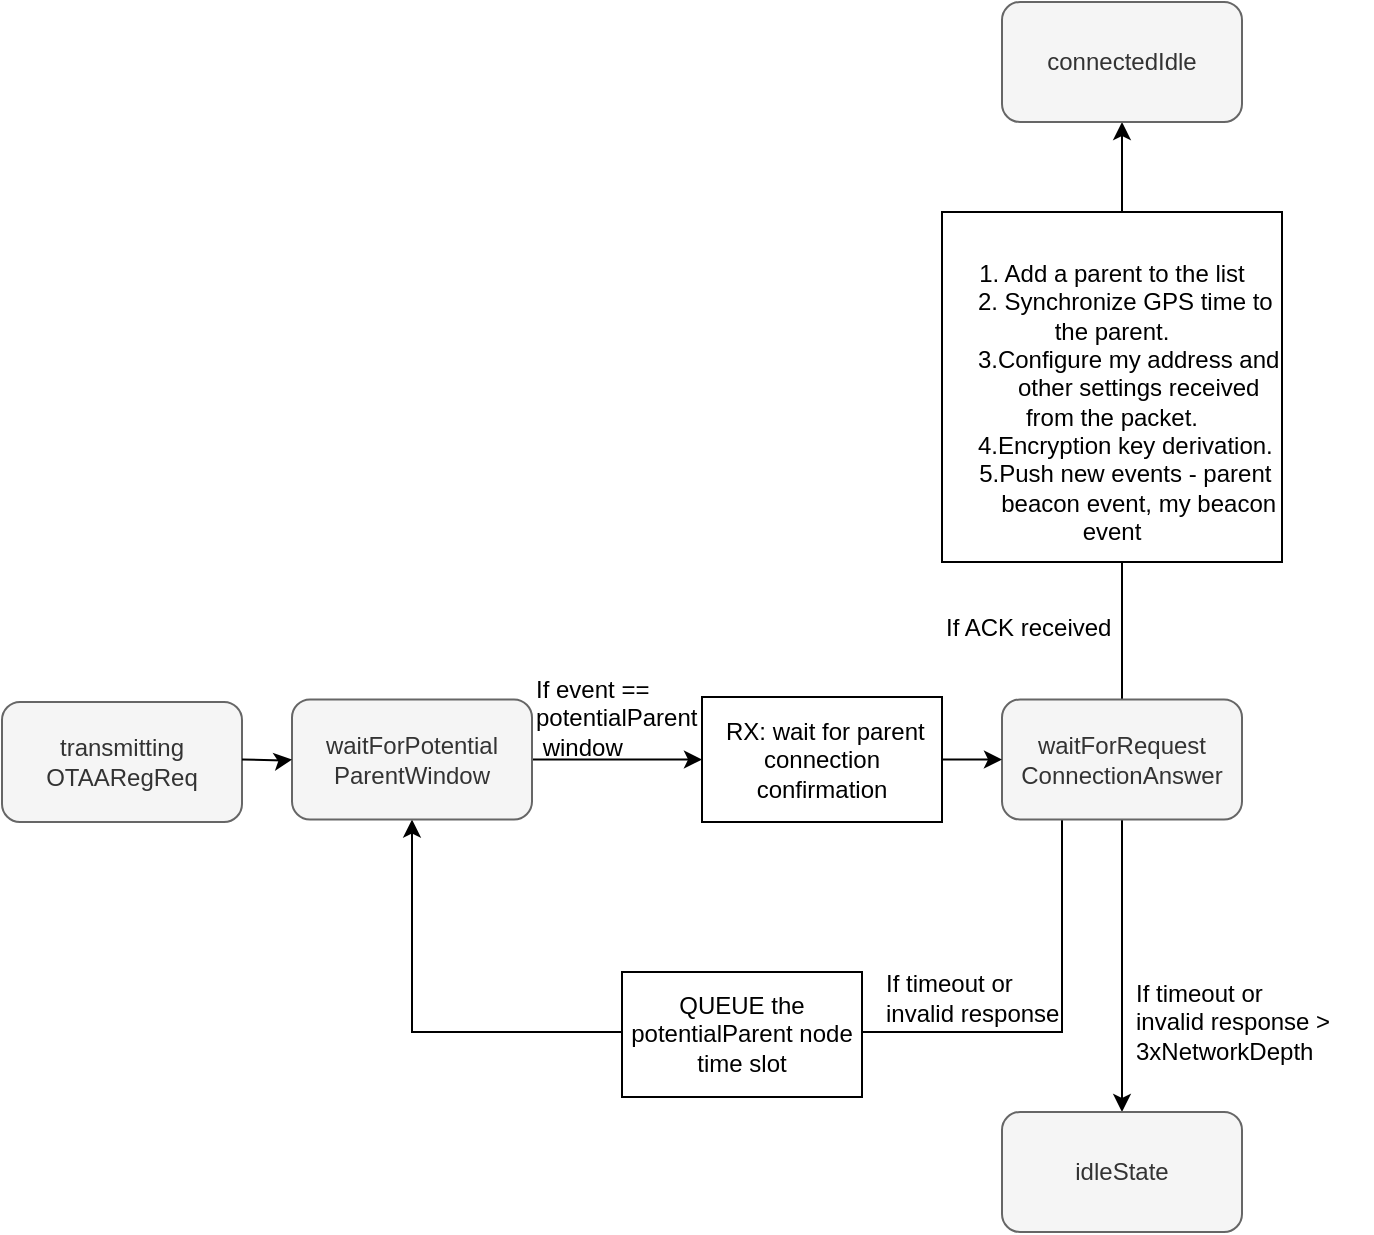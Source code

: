 <mxfile version="22.1.0" type="device">
  <diagram name="Page-1" id="fIDpOyRQobxb_MCxYIHS">
    <mxGraphModel dx="1434" dy="911" grid="1" gridSize="5" guides="1" tooltips="1" connect="1" arrows="1" fold="1" page="1" pageScale="1" pageWidth="850" pageHeight="1100" math="0" shadow="0">
      <root>
        <mxCell id="0" />
        <mxCell id="1" parent="0" />
        <mxCell id="QJhU5oRQL1Jb571ihN6a-77" value="&lt;div&gt;transmitting&lt;/div&gt;&lt;div&gt;OTAARegReq&lt;/div&gt;" style="rounded=1;whiteSpace=wrap;html=1;fillColor=#f5f5f5;fontColor=#333333;strokeColor=#666666;" parent="1" vertex="1">
          <mxGeometry x="705" y="975" width="120" height="60" as="geometry" />
        </mxCell>
        <mxCell id="QJhU5oRQL1Jb571ihN6a-79" style="edgeStyle=orthogonalEdgeStyle;rounded=0;orthogonalLoop=1;jettySize=auto;html=1;exitX=0.25;exitY=1;exitDx=0;exitDy=0;entryX=0.5;entryY=1;entryDx=0;entryDy=0;" parent="1" source="QJhU5oRQL1Jb571ihN6a-80" target="QJhU5oRQL1Jb571ihN6a-86" edge="1">
          <mxGeometry relative="1" as="geometry">
            <Array as="points">
              <mxPoint x="1235" y="1140" />
              <mxPoint x="910" y="1140" />
            </Array>
          </mxGeometry>
        </mxCell>
        <mxCell id="QJhU5oRQL1Jb571ihN6a-97" style="edgeStyle=orthogonalEdgeStyle;rounded=0;orthogonalLoop=1;jettySize=auto;html=1;exitX=0.5;exitY=0;exitDx=0;exitDy=0;entryX=0.5;entryY=1;entryDx=0;entryDy=0;" parent="1" source="QJhU5oRQL1Jb571ihN6a-80" target="QJhU5oRQL1Jb571ihN6a-94" edge="1">
          <mxGeometry relative="1" as="geometry" />
        </mxCell>
        <mxCell id="H4dIKK-zUDVW9IUX0KOT-1" style="edgeStyle=orthogonalEdgeStyle;rounded=0;orthogonalLoop=1;jettySize=auto;html=1;exitX=0.5;exitY=1;exitDx=0;exitDy=0;entryX=0.5;entryY=0;entryDx=0;entryDy=0;" edge="1" parent="1" source="QJhU5oRQL1Jb571ihN6a-80" target="QJhU5oRQL1Jb571ihN6a-95">
          <mxGeometry relative="1" as="geometry" />
        </mxCell>
        <mxCell id="QJhU5oRQL1Jb571ihN6a-80" value="&lt;div&gt;waitForRequest&lt;br&gt;ConnectionAnswer&lt;br&gt;&lt;/div&gt;" style="rounded=1;whiteSpace=wrap;html=1;fillColor=#f5f5f5;fontColor=#333333;strokeColor=#666666;" parent="1" vertex="1">
          <mxGeometry x="1205" y="973.75" width="120" height="60" as="geometry" />
        </mxCell>
        <mxCell id="QJhU5oRQL1Jb571ihN6a-81" value="" style="edgeStyle=orthogonalEdgeStyle;rounded=0;orthogonalLoop=1;jettySize=auto;html=1;" parent="1" source="QJhU5oRQL1Jb571ihN6a-82" target="QJhU5oRQL1Jb571ihN6a-80" edge="1">
          <mxGeometry relative="1" as="geometry" />
        </mxCell>
        <mxCell id="QJhU5oRQL1Jb571ihN6a-82" value="&amp;nbsp;RX: wait for parent connection confirmation" style="rounded=0;whiteSpace=wrap;html=1;" parent="1" vertex="1">
          <mxGeometry x="1055" y="972.5" width="120" height="62.5" as="geometry" />
        </mxCell>
        <mxCell id="QJhU5oRQL1Jb571ihN6a-84" value="If timeout or&lt;br&gt;&lt;div&gt;invalid response &amp;gt;&amp;nbsp;&lt;/div&gt;&lt;div&gt;3xNetworkDepth&lt;/div&gt;" style="text;html=1;align=left;verticalAlign=middle;resizable=0;points=[];autosize=1;" parent="1" vertex="1">
          <mxGeometry x="1270" y="1105" width="120" height="60" as="geometry" />
        </mxCell>
        <mxCell id="QJhU5oRQL1Jb571ihN6a-85" style="edgeStyle=orthogonalEdgeStyle;rounded=0;orthogonalLoop=1;jettySize=auto;html=1;exitX=1;exitY=0.5;exitDx=0;exitDy=0;entryX=0;entryY=0.5;entryDx=0;entryDy=0;" parent="1" source="QJhU5oRQL1Jb571ihN6a-86" target="QJhU5oRQL1Jb571ihN6a-82" edge="1">
          <mxGeometry relative="1" as="geometry" />
        </mxCell>
        <mxCell id="QJhU5oRQL1Jb571ihN6a-86" value="&lt;div&gt;waitForPotential&lt;/div&gt;&lt;div&gt;ParentWindow&lt;/div&gt;" style="rounded=1;whiteSpace=wrap;html=1;fillColor=#f5f5f5;fontColor=#333333;strokeColor=#666666;" parent="1" vertex="1">
          <mxGeometry x="850" y="973.75" width="120" height="60" as="geometry" />
        </mxCell>
        <mxCell id="QJhU5oRQL1Jb571ihN6a-87" style="edgeStyle=orthogonalEdgeStyle;rounded=0;orthogonalLoop=1;jettySize=auto;html=1;exitX=1;exitY=0.5;exitDx=0;exitDy=0;" parent="1" target="QJhU5oRQL1Jb571ihN6a-86" edge="1">
          <mxGeometry relative="1" as="geometry">
            <mxPoint x="825" y="1003.75" as="sourcePoint" />
          </mxGeometry>
        </mxCell>
        <mxCell id="QJhU5oRQL1Jb571ihN6a-90" value="&lt;div&gt;If event == &lt;br&gt;&lt;/div&gt;&lt;div&gt;potentialParent&lt;/div&gt;&lt;div&gt;&amp;nbsp;window&lt;br&gt;&lt;/div&gt;" style="text;html=1;align=left;verticalAlign=middle;resizable=0;points=[];autosize=1;" parent="1" vertex="1">
          <mxGeometry x="970" y="953" width="100" height="60" as="geometry" />
        </mxCell>
        <mxCell id="QJhU5oRQL1Jb571ihN6a-91" value="If timeout or&lt;br&gt;invalid response" style="text;html=1;align=left;verticalAlign=middle;resizable=0;points=[];autosize=1;" parent="1" vertex="1">
          <mxGeometry x="1145" y="1100" width="105" height="45" as="geometry" />
        </mxCell>
        <mxCell id="QJhU5oRQL1Jb571ihN6a-92" value="QUEUE the potentialParent node time slot" style="rounded=0;whiteSpace=wrap;html=1;" parent="1" vertex="1">
          <mxGeometry x="1015" y="1110" width="120" height="62.5" as="geometry" />
        </mxCell>
        <mxCell id="QJhU5oRQL1Jb571ihN6a-94" value="&lt;div&gt;connectedIdle&lt;/div&gt;" style="rounded=1;whiteSpace=wrap;html=1;fillColor=#f5f5f5;fontColor=#333333;strokeColor=#666666;" parent="1" vertex="1">
          <mxGeometry x="1205" y="625" width="120" height="60" as="geometry" />
        </mxCell>
        <mxCell id="QJhU5oRQL1Jb571ihN6a-95" value="&lt;div&gt;idleState&lt;/div&gt;" style="rounded=1;whiteSpace=wrap;html=1;fillColor=#f5f5f5;fontColor=#333333;strokeColor=#666666;" parent="1" vertex="1">
          <mxGeometry x="1205" y="1180" width="120" height="60" as="geometry" />
        </mxCell>
        <mxCell id="QJhU5oRQL1Jb571ihN6a-98" value="If ACK received" style="text;html=1;align=left;verticalAlign=middle;resizable=0;points=[];autosize=1;" parent="1" vertex="1">
          <mxGeometry x="1175" y="923" width="105" height="30" as="geometry" />
        </mxCell>
        <mxCell id="QJhU5oRQL1Jb571ihN6a-99" value="&lt;div&gt;&lt;br&gt;&lt;/div&gt;&lt;div&gt;1. Add a parent to the list&lt;/div&gt;&lt;div&gt;&amp;nbsp;&amp;nbsp;&amp;nbsp; 2. Synchronize GPS time to the parent.&lt;/div&gt;&lt;div&gt;&amp;nbsp;&amp;nbsp;&amp;nbsp;&amp;nbsp; 3.Configure my address and &lt;span style=&quot;white-space: pre;&quot;&gt;&#x9;&lt;/span&gt;other settings received from the packet.&lt;/div&gt;&lt;div&gt;&amp;nbsp;&amp;nbsp;&amp;nbsp; 4.Encryption key derivation.&lt;/div&gt;&lt;div&gt;&amp;nbsp;&amp;nbsp;&amp;nbsp; 5.Push new events - parent &lt;span style=&quot;white-space: pre;&quot;&gt;&#x9;&lt;/span&gt;beacon event, my beacon event&lt;br&gt;&lt;/div&gt;" style="rounded=0;whiteSpace=wrap;html=1;rotation=0;" parent="1" vertex="1">
          <mxGeometry x="1175" y="730" width="170" height="175" as="geometry" />
        </mxCell>
      </root>
    </mxGraphModel>
  </diagram>
</mxfile>
